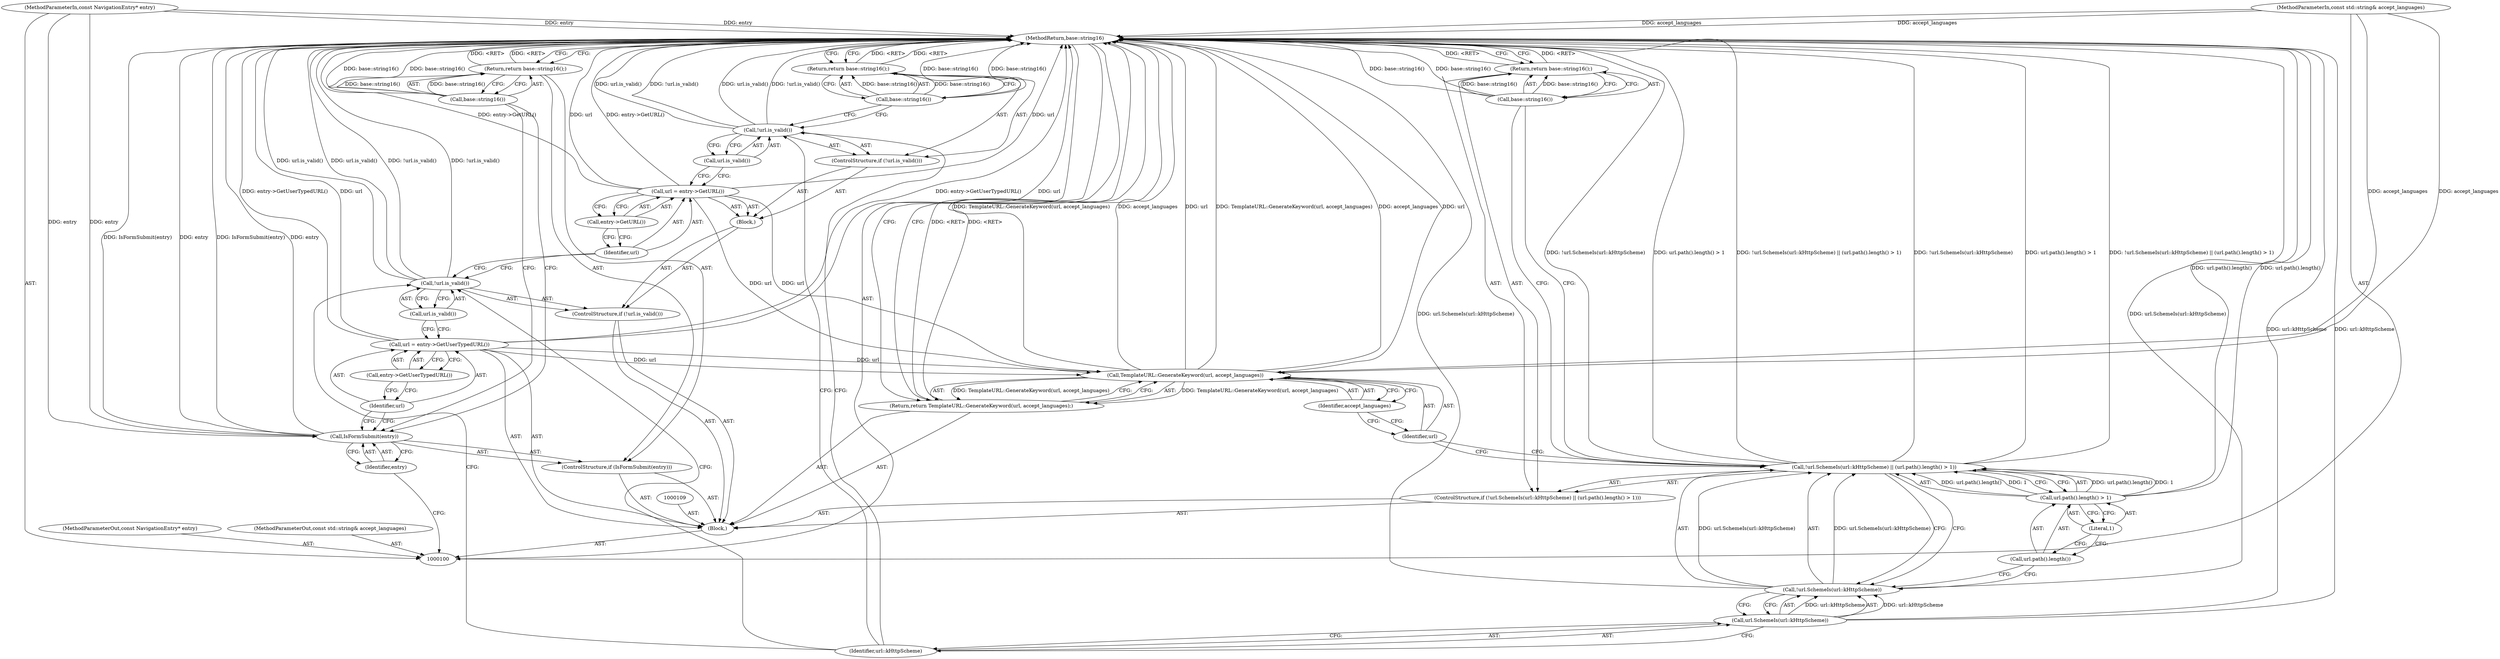 digraph "1_Chrome_3454ed7b88318dcd4539c6e1a50d27b0ca535686" {
"1000139" [label="(MethodReturn,base::string16)"];
"1000120" [label="(ControlStructure,if (!url.is_valid()))"];
"1000121" [label="(Call,!url.is_valid())"];
"1000122" [label="(Call,url.is_valid())"];
"1000124" [label="(Call,base::string16())"];
"1000123" [label="(Return,return base::string16();)"];
"1000125" [label="(ControlStructure,if (!url.SchemeIs(url::kHttpScheme) || (url.path().length() > 1)))"];
"1000129" [label="(Identifier,url::kHttpScheme)"];
"1000130" [label="(Call,url.path().length() > 1)"];
"1000131" [label="(Call,url.path().length())"];
"1000126" [label="(Call,!url.SchemeIs(url::kHttpScheme) || (url.path().length() > 1))"];
"1000127" [label="(Call,!url.SchemeIs(url::kHttpScheme))"];
"1000132" [label="(Literal,1)"];
"1000128" [label="(Call,url.SchemeIs(url::kHttpScheme))"];
"1000134" [label="(Call,base::string16())"];
"1000133" [label="(Return,return base::string16();)"];
"1000136" [label="(Call,TemplateURL::GenerateKeyword(url, accept_languages))"];
"1000135" [label="(Return,return TemplateURL::GenerateKeyword(url, accept_languages);)"];
"1000137" [label="(Identifier,url)"];
"1000138" [label="(Identifier,accept_languages)"];
"1000101" [label="(MethodParameterIn,const NavigationEntry* entry)"];
"1000195" [label="(MethodParameterOut,const NavigationEntry* entry)"];
"1000102" [label="(MethodParameterIn,const std::string& accept_languages)"];
"1000196" [label="(MethodParameterOut,const std::string& accept_languages)"];
"1000103" [label="(Block,)"];
"1000106" [label="(Identifier,entry)"];
"1000104" [label="(ControlStructure,if (IsFormSubmit(entry)))"];
"1000105" [label="(Call,IsFormSubmit(entry))"];
"1000108" [label="(Call,base::string16())"];
"1000107" [label="(Return,return base::string16();)"];
"1000112" [label="(Call,entry->GetUserTypedURL())"];
"1000110" [label="(Call,url = entry->GetUserTypedURL())"];
"1000111" [label="(Identifier,url)"];
"1000113" [label="(ControlStructure,if (!url.is_valid()))"];
"1000116" [label="(Block,)"];
"1000114" [label="(Call,!url.is_valid())"];
"1000115" [label="(Call,url.is_valid())"];
"1000119" [label="(Call,entry->GetURL())"];
"1000117" [label="(Call,url = entry->GetURL())"];
"1000118" [label="(Identifier,url)"];
"1000139" -> "1000100"  [label="AST: "];
"1000139" -> "1000107"  [label="CFG: "];
"1000139" -> "1000123"  [label="CFG: "];
"1000139" -> "1000133"  [label="CFG: "];
"1000139" -> "1000135"  [label="CFG: "];
"1000108" -> "1000139"  [label="DDG: base::string16()"];
"1000105" -> "1000139"  [label="DDG: IsFormSubmit(entry)"];
"1000105" -> "1000139"  [label="DDG: entry"];
"1000114" -> "1000139"  [label="DDG: !url.is_valid()"];
"1000114" -> "1000139"  [label="DDG: url.is_valid()"];
"1000126" -> "1000139"  [label="DDG: !url.SchemeIs(url::kHttpScheme)"];
"1000126" -> "1000139"  [label="DDG: url.path().length() > 1"];
"1000126" -> "1000139"  [label="DDG: !url.SchemeIs(url::kHttpScheme) || (url.path().length() > 1)"];
"1000117" -> "1000139"  [label="DDG: url"];
"1000117" -> "1000139"  [label="DDG: entry->GetURL()"];
"1000110" -> "1000139"  [label="DDG: url"];
"1000110" -> "1000139"  [label="DDG: entry->GetUserTypedURL()"];
"1000128" -> "1000139"  [label="DDG: url::kHttpScheme"];
"1000134" -> "1000139"  [label="DDG: base::string16()"];
"1000121" -> "1000139"  [label="DDG: !url.is_valid()"];
"1000121" -> "1000139"  [label="DDG: url.is_valid()"];
"1000102" -> "1000139"  [label="DDG: accept_languages"];
"1000101" -> "1000139"  [label="DDG: entry"];
"1000136" -> "1000139"  [label="DDG: TemplateURL::GenerateKeyword(url, accept_languages)"];
"1000136" -> "1000139"  [label="DDG: accept_languages"];
"1000136" -> "1000139"  [label="DDG: url"];
"1000127" -> "1000139"  [label="DDG: url.SchemeIs(url::kHttpScheme)"];
"1000130" -> "1000139"  [label="DDG: url.path().length()"];
"1000124" -> "1000139"  [label="DDG: base::string16()"];
"1000135" -> "1000139"  [label="DDG: <RET>"];
"1000133" -> "1000139"  [label="DDG: <RET>"];
"1000107" -> "1000139"  [label="DDG: <RET>"];
"1000123" -> "1000139"  [label="DDG: <RET>"];
"1000120" -> "1000116"  [label="AST: "];
"1000121" -> "1000120"  [label="AST: "];
"1000123" -> "1000120"  [label="AST: "];
"1000121" -> "1000120"  [label="AST: "];
"1000121" -> "1000122"  [label="CFG: "];
"1000122" -> "1000121"  [label="AST: "];
"1000124" -> "1000121"  [label="CFG: "];
"1000129" -> "1000121"  [label="CFG: "];
"1000121" -> "1000139"  [label="DDG: !url.is_valid()"];
"1000121" -> "1000139"  [label="DDG: url.is_valid()"];
"1000122" -> "1000121"  [label="AST: "];
"1000122" -> "1000117"  [label="CFG: "];
"1000121" -> "1000122"  [label="CFG: "];
"1000124" -> "1000123"  [label="AST: "];
"1000124" -> "1000121"  [label="CFG: "];
"1000123" -> "1000124"  [label="CFG: "];
"1000124" -> "1000139"  [label="DDG: base::string16()"];
"1000124" -> "1000123"  [label="DDG: base::string16()"];
"1000123" -> "1000120"  [label="AST: "];
"1000123" -> "1000124"  [label="CFG: "];
"1000124" -> "1000123"  [label="AST: "];
"1000139" -> "1000123"  [label="CFG: "];
"1000123" -> "1000139"  [label="DDG: <RET>"];
"1000124" -> "1000123"  [label="DDG: base::string16()"];
"1000125" -> "1000103"  [label="AST: "];
"1000126" -> "1000125"  [label="AST: "];
"1000133" -> "1000125"  [label="AST: "];
"1000129" -> "1000128"  [label="AST: "];
"1000129" -> "1000121"  [label="CFG: "];
"1000129" -> "1000114"  [label="CFG: "];
"1000128" -> "1000129"  [label="CFG: "];
"1000130" -> "1000126"  [label="AST: "];
"1000130" -> "1000132"  [label="CFG: "];
"1000131" -> "1000130"  [label="AST: "];
"1000132" -> "1000130"  [label="AST: "];
"1000126" -> "1000130"  [label="CFG: "];
"1000130" -> "1000139"  [label="DDG: url.path().length()"];
"1000130" -> "1000126"  [label="DDG: url.path().length()"];
"1000130" -> "1000126"  [label="DDG: 1"];
"1000131" -> "1000130"  [label="AST: "];
"1000131" -> "1000127"  [label="CFG: "];
"1000132" -> "1000131"  [label="CFG: "];
"1000126" -> "1000125"  [label="AST: "];
"1000126" -> "1000127"  [label="CFG: "];
"1000126" -> "1000130"  [label="CFG: "];
"1000127" -> "1000126"  [label="AST: "];
"1000130" -> "1000126"  [label="AST: "];
"1000134" -> "1000126"  [label="CFG: "];
"1000137" -> "1000126"  [label="CFG: "];
"1000126" -> "1000139"  [label="DDG: !url.SchemeIs(url::kHttpScheme)"];
"1000126" -> "1000139"  [label="DDG: url.path().length() > 1"];
"1000126" -> "1000139"  [label="DDG: !url.SchemeIs(url::kHttpScheme) || (url.path().length() > 1)"];
"1000127" -> "1000126"  [label="DDG: url.SchemeIs(url::kHttpScheme)"];
"1000130" -> "1000126"  [label="DDG: url.path().length()"];
"1000130" -> "1000126"  [label="DDG: 1"];
"1000127" -> "1000126"  [label="AST: "];
"1000127" -> "1000128"  [label="CFG: "];
"1000128" -> "1000127"  [label="AST: "];
"1000131" -> "1000127"  [label="CFG: "];
"1000126" -> "1000127"  [label="CFG: "];
"1000127" -> "1000139"  [label="DDG: url.SchemeIs(url::kHttpScheme)"];
"1000127" -> "1000126"  [label="DDG: url.SchemeIs(url::kHttpScheme)"];
"1000128" -> "1000127"  [label="DDG: url::kHttpScheme"];
"1000132" -> "1000130"  [label="AST: "];
"1000132" -> "1000131"  [label="CFG: "];
"1000130" -> "1000132"  [label="CFG: "];
"1000128" -> "1000127"  [label="AST: "];
"1000128" -> "1000129"  [label="CFG: "];
"1000129" -> "1000128"  [label="AST: "];
"1000127" -> "1000128"  [label="CFG: "];
"1000128" -> "1000139"  [label="DDG: url::kHttpScheme"];
"1000128" -> "1000127"  [label="DDG: url::kHttpScheme"];
"1000134" -> "1000133"  [label="AST: "];
"1000134" -> "1000126"  [label="CFG: "];
"1000133" -> "1000134"  [label="CFG: "];
"1000134" -> "1000139"  [label="DDG: base::string16()"];
"1000134" -> "1000133"  [label="DDG: base::string16()"];
"1000133" -> "1000125"  [label="AST: "];
"1000133" -> "1000134"  [label="CFG: "];
"1000134" -> "1000133"  [label="AST: "];
"1000139" -> "1000133"  [label="CFG: "];
"1000133" -> "1000139"  [label="DDG: <RET>"];
"1000134" -> "1000133"  [label="DDG: base::string16()"];
"1000136" -> "1000135"  [label="AST: "];
"1000136" -> "1000138"  [label="CFG: "];
"1000137" -> "1000136"  [label="AST: "];
"1000138" -> "1000136"  [label="AST: "];
"1000135" -> "1000136"  [label="CFG: "];
"1000136" -> "1000139"  [label="DDG: TemplateURL::GenerateKeyword(url, accept_languages)"];
"1000136" -> "1000139"  [label="DDG: accept_languages"];
"1000136" -> "1000139"  [label="DDG: url"];
"1000136" -> "1000135"  [label="DDG: TemplateURL::GenerateKeyword(url, accept_languages)"];
"1000117" -> "1000136"  [label="DDG: url"];
"1000110" -> "1000136"  [label="DDG: url"];
"1000102" -> "1000136"  [label="DDG: accept_languages"];
"1000135" -> "1000103"  [label="AST: "];
"1000135" -> "1000136"  [label="CFG: "];
"1000136" -> "1000135"  [label="AST: "];
"1000139" -> "1000135"  [label="CFG: "];
"1000135" -> "1000139"  [label="DDG: <RET>"];
"1000136" -> "1000135"  [label="DDG: TemplateURL::GenerateKeyword(url, accept_languages)"];
"1000137" -> "1000136"  [label="AST: "];
"1000137" -> "1000126"  [label="CFG: "];
"1000138" -> "1000137"  [label="CFG: "];
"1000138" -> "1000136"  [label="AST: "];
"1000138" -> "1000137"  [label="CFG: "];
"1000136" -> "1000138"  [label="CFG: "];
"1000101" -> "1000100"  [label="AST: "];
"1000101" -> "1000139"  [label="DDG: entry"];
"1000101" -> "1000105"  [label="DDG: entry"];
"1000195" -> "1000100"  [label="AST: "];
"1000102" -> "1000100"  [label="AST: "];
"1000102" -> "1000139"  [label="DDG: accept_languages"];
"1000102" -> "1000136"  [label="DDG: accept_languages"];
"1000196" -> "1000100"  [label="AST: "];
"1000103" -> "1000100"  [label="AST: "];
"1000104" -> "1000103"  [label="AST: "];
"1000109" -> "1000103"  [label="AST: "];
"1000110" -> "1000103"  [label="AST: "];
"1000113" -> "1000103"  [label="AST: "];
"1000125" -> "1000103"  [label="AST: "];
"1000135" -> "1000103"  [label="AST: "];
"1000106" -> "1000105"  [label="AST: "];
"1000106" -> "1000100"  [label="CFG: "];
"1000105" -> "1000106"  [label="CFG: "];
"1000104" -> "1000103"  [label="AST: "];
"1000105" -> "1000104"  [label="AST: "];
"1000107" -> "1000104"  [label="AST: "];
"1000105" -> "1000104"  [label="AST: "];
"1000105" -> "1000106"  [label="CFG: "];
"1000106" -> "1000105"  [label="AST: "];
"1000108" -> "1000105"  [label="CFG: "];
"1000111" -> "1000105"  [label="CFG: "];
"1000105" -> "1000139"  [label="DDG: IsFormSubmit(entry)"];
"1000105" -> "1000139"  [label="DDG: entry"];
"1000101" -> "1000105"  [label="DDG: entry"];
"1000108" -> "1000107"  [label="AST: "];
"1000108" -> "1000105"  [label="CFG: "];
"1000107" -> "1000108"  [label="CFG: "];
"1000108" -> "1000139"  [label="DDG: base::string16()"];
"1000108" -> "1000107"  [label="DDG: base::string16()"];
"1000107" -> "1000104"  [label="AST: "];
"1000107" -> "1000108"  [label="CFG: "];
"1000108" -> "1000107"  [label="AST: "];
"1000139" -> "1000107"  [label="CFG: "];
"1000107" -> "1000139"  [label="DDG: <RET>"];
"1000108" -> "1000107"  [label="DDG: base::string16()"];
"1000112" -> "1000110"  [label="AST: "];
"1000112" -> "1000111"  [label="CFG: "];
"1000110" -> "1000112"  [label="CFG: "];
"1000110" -> "1000103"  [label="AST: "];
"1000110" -> "1000112"  [label="CFG: "];
"1000111" -> "1000110"  [label="AST: "];
"1000112" -> "1000110"  [label="AST: "];
"1000115" -> "1000110"  [label="CFG: "];
"1000110" -> "1000139"  [label="DDG: url"];
"1000110" -> "1000139"  [label="DDG: entry->GetUserTypedURL()"];
"1000110" -> "1000136"  [label="DDG: url"];
"1000111" -> "1000110"  [label="AST: "];
"1000111" -> "1000105"  [label="CFG: "];
"1000112" -> "1000111"  [label="CFG: "];
"1000113" -> "1000103"  [label="AST: "];
"1000114" -> "1000113"  [label="AST: "];
"1000116" -> "1000113"  [label="AST: "];
"1000116" -> "1000113"  [label="AST: "];
"1000117" -> "1000116"  [label="AST: "];
"1000120" -> "1000116"  [label="AST: "];
"1000114" -> "1000113"  [label="AST: "];
"1000114" -> "1000115"  [label="CFG: "];
"1000115" -> "1000114"  [label="AST: "];
"1000118" -> "1000114"  [label="CFG: "];
"1000129" -> "1000114"  [label="CFG: "];
"1000114" -> "1000139"  [label="DDG: !url.is_valid()"];
"1000114" -> "1000139"  [label="DDG: url.is_valid()"];
"1000115" -> "1000114"  [label="AST: "];
"1000115" -> "1000110"  [label="CFG: "];
"1000114" -> "1000115"  [label="CFG: "];
"1000119" -> "1000117"  [label="AST: "];
"1000119" -> "1000118"  [label="CFG: "];
"1000117" -> "1000119"  [label="CFG: "];
"1000117" -> "1000116"  [label="AST: "];
"1000117" -> "1000119"  [label="CFG: "];
"1000118" -> "1000117"  [label="AST: "];
"1000119" -> "1000117"  [label="AST: "];
"1000122" -> "1000117"  [label="CFG: "];
"1000117" -> "1000139"  [label="DDG: url"];
"1000117" -> "1000139"  [label="DDG: entry->GetURL()"];
"1000117" -> "1000136"  [label="DDG: url"];
"1000118" -> "1000117"  [label="AST: "];
"1000118" -> "1000114"  [label="CFG: "];
"1000119" -> "1000118"  [label="CFG: "];
}
